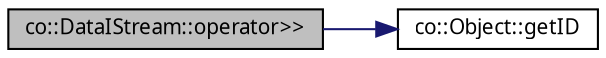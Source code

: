 digraph "co::DataIStream::operator&gt;&gt;"
{
  edge [fontname="Sans",fontsize="10",labelfontname="Sans",labelfontsize="10"];
  node [fontname="Sans",fontsize="10",shape=record];
  rankdir="LR";
  Node1 [label="co::DataIStream::operator\>\>",height=0.2,width=0.4,color="black", fillcolor="grey75", style="filled" fontcolor="black"];
  Node1 -> Node2 [color="midnightblue",fontsize="10",style="solid",fontname="Sans"];
  Node2 [label="co::Object::getID",height=0.2,width=0.4,color="black", fillcolor="white", style="filled",URL="$classco_1_1Object.html#aa998cdcb8cb7ed10f09be849b02db078"];
}
